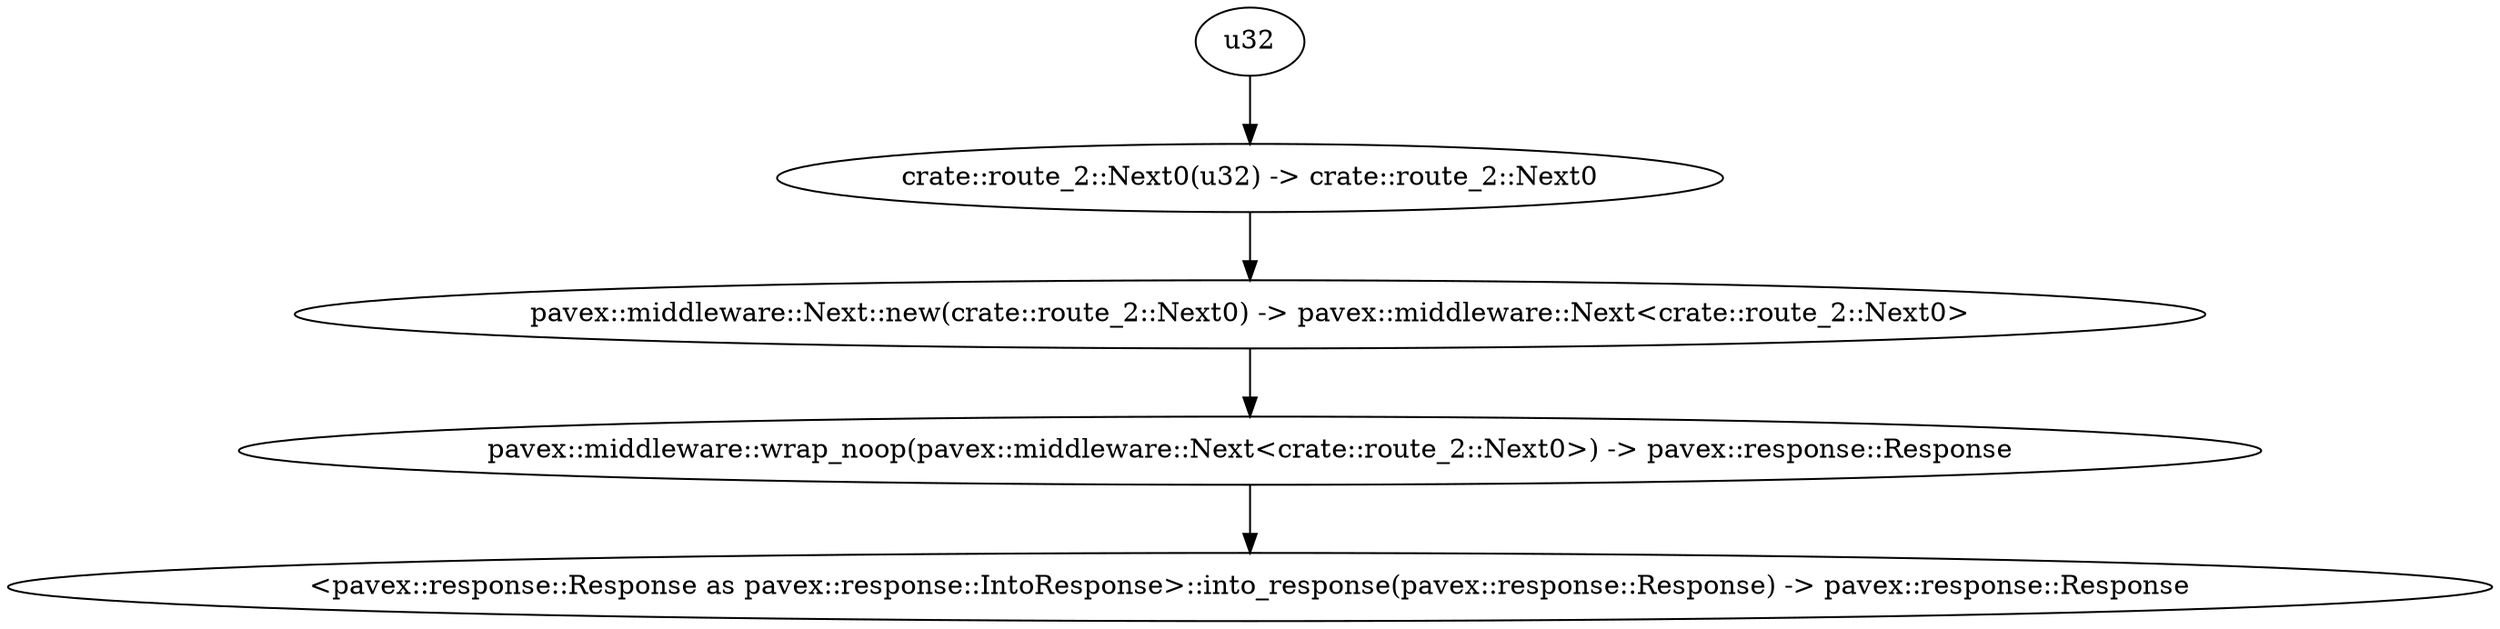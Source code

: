 digraph "GET /child - 0" {
    0 [ label = "pavex::middleware::wrap_noop(pavex::middleware::Next<crate::route_2::Next0>) -> pavex::response::Response"]
    1 [ label = "pavex::middleware::Next::new(crate::route_2::Next0) -> pavex::middleware::Next<crate::route_2::Next0>"]
    2 [ label = "crate::route_2::Next0(u32) -> crate::route_2::Next0"]
    3 [ label = "u32"]
    4 [ label = "<pavex::response::Response as pavex::response::IntoResponse>::into_response(pavex::response::Response) -> pavex::response::Response"]
    1 -> 0 [ ]
    2 -> 1 [ ]
    3 -> 2 [ ]
    0 -> 4 [ ]
}

digraph "GET /child - 1" {
    0 [ label = "app::nested_handler(u32) -> http::StatusCode"]
    1 [ label = "u32"]
    2 [ label = "<http::StatusCode as pavex::response::IntoResponse>::into_response(http::StatusCode) -> pavex::response::Response"]
    1 -> 0 [ ]
    0 -> 2 [ ]
}

digraph "* /child - 0" {
    0 [ label = "pavex::middleware::wrap_noop(pavex::middleware::Next<crate::route_1::Next0<'a>>) -> pavex::response::Response"]
    1 [ label = "pavex::middleware::Next::new(crate::route_1::Next0<'a>) -> pavex::middleware::Next<crate::route_1::Next0<'a>>"]
    2 [ label = "crate::route_1::Next0(&'a pavex::router::AllowedMethods) -> crate::route_1::Next0<'a>"]
    4 [ label = "<pavex::response::Response as pavex::response::IntoResponse>::into_response(pavex::response::Response) -> pavex::response::Response"]
    5 [ label = "&pavex::router::AllowedMethods"]
    1 -> 0 [ ]
    2 -> 1 [ ]
    0 -> 4 [ ]
    5 -> 2 [ ]
}

digraph "* /child - 1" {
    0 [ label = "pavex::router::default_fallback(&pavex::router::AllowedMethods) -> pavex::response::Response"]
    2 [ label = "<pavex::response::Response as pavex::response::IntoResponse>::into_response(pavex::response::Response) -> pavex::response::Response"]
    3 [ label = "&pavex::router::AllowedMethods"]
    0 -> 2 [ ]
    3 -> 0 [ ]
}

digraph "GET /parent - 0" {
    0 [ label = "pavex::middleware::wrap_noop(pavex::middleware::Next<crate::route_0::Next0>) -> pavex::response::Response"]
    1 [ label = "pavex::middleware::Next::new(crate::route_0::Next0) -> pavex::middleware::Next<crate::route_0::Next0>"]
    2 [ label = "crate::route_0::Next0(u64) -> crate::route_0::Next0"]
    3 [ label = "u64"]
    4 [ label = "<pavex::response::Response as pavex::response::IntoResponse>::into_response(pavex::response::Response) -> pavex::response::Response"]
    1 -> 0 [ ]
    2 -> 1 [ ]
    3 -> 2 [ ]
    0 -> 4 [ ]
}

digraph "GET /parent - 1" {
    0 [ label = "app::parent_handler(u64) -> http::StatusCode"]
    1 [ label = "u64"]
    2 [ label = "<http::StatusCode as pavex::response::IntoResponse>::into_response(http::StatusCode) -> pavex::response::Response"]
    1 -> 0 [ ]
    0 -> 2 [ ]
}

digraph "* /parent - 0" {
    0 [ label = "pavex::middleware::wrap_noop(pavex::middleware::Next<crate::route_1::Next0<'a>>) -> pavex::response::Response"]
    1 [ label = "pavex::middleware::Next::new(crate::route_1::Next0<'a>) -> pavex::middleware::Next<crate::route_1::Next0<'a>>"]
    2 [ label = "crate::route_1::Next0(&'a pavex::router::AllowedMethods) -> crate::route_1::Next0<'a>"]
    4 [ label = "<pavex::response::Response as pavex::response::IntoResponse>::into_response(pavex::response::Response) -> pavex::response::Response"]
    5 [ label = "&pavex::router::AllowedMethods"]
    1 -> 0 [ ]
    2 -> 1 [ ]
    0 -> 4 [ ]
    5 -> 2 [ ]
}

digraph "* /parent - 1" {
    0 [ label = "pavex::router::default_fallback(&pavex::router::AllowedMethods) -> pavex::response::Response"]
    2 [ label = "<pavex::response::Response as pavex::response::IntoResponse>::into_response(pavex::response::Response) -> pavex::response::Response"]
    3 [ label = "&pavex::router::AllowedMethods"]
    0 -> 2 [ ]
    3 -> 0 [ ]
}

digraph app_state {
    0 [ label = "crate::ApplicationState(u64, u32) -> crate::ApplicationState"]
    1 [ label = "app::parent_singleton() -> u64"]
    2 [ label = "app::nested_singleton(u16) -> u32"]
    3 [ label = "app::singleton_dep() -> u16"]
    2 -> 0 [ ]
    3 -> 2 [ ]
    1 -> 0 [ ]
}